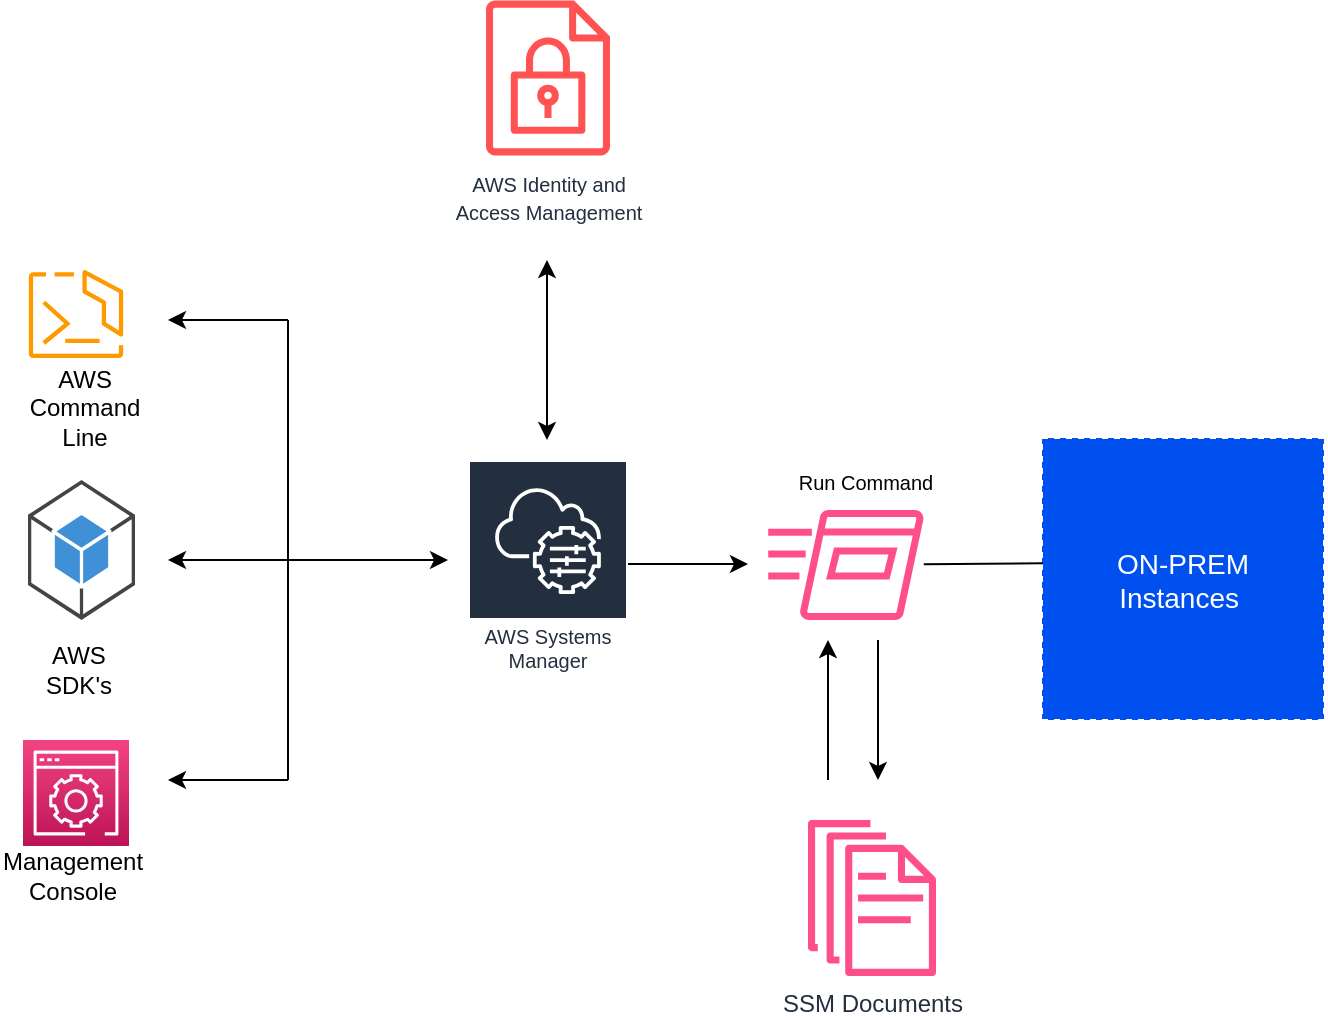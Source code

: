 <mxfile version="15.6.8" type="device"><diagram id="t6BcwoU_aDNwMnqREYDx" name="Page-1"><mxGraphModel dx="1038" dy="571" grid="1" gridSize="10" guides="1" tooltips="1" connect="1" arrows="1" fold="1" page="1" pageScale="1" pageWidth="850" pageHeight="1100" math="0" shadow="0"><root><mxCell id="0"/><mxCell id="1" parent="0"/><mxCell id="cVMWDKePhIqmaGVWYCj1-1" value="" style="endArrow=none;html=1;rounded=0;" parent="1" edge="1"><mxGeometry width="50" height="50" relative="1" as="geometry"><mxPoint x="200" y="360" as="sourcePoint"/><mxPoint x="200" y="240" as="targetPoint"/></mxGeometry></mxCell><mxCell id="cVMWDKePhIqmaGVWYCj1-2" value="" style="endArrow=classic;html=1;rounded=0;" parent="1" edge="1"><mxGeometry width="50" height="50" relative="1" as="geometry"><mxPoint x="200" y="240" as="sourcePoint"/><mxPoint x="140" y="240" as="targetPoint"/></mxGeometry></mxCell><mxCell id="cVMWDKePhIqmaGVWYCj1-3" value="" style="endArrow=classic;html=1;rounded=0;" parent="1" edge="1"><mxGeometry width="50" height="50" relative="1" as="geometry"><mxPoint x="200" y="360" as="sourcePoint"/><mxPoint x="140" y="360" as="targetPoint"/></mxGeometry></mxCell><mxCell id="cVMWDKePhIqmaGVWYCj1-4" value="" style="endArrow=none;html=1;rounded=0;" parent="1" edge="1"><mxGeometry width="50" height="50" relative="1" as="geometry"><mxPoint x="200" y="470" as="sourcePoint"/><mxPoint x="200" y="350" as="targetPoint"/></mxGeometry></mxCell><mxCell id="cVMWDKePhIqmaGVWYCj1-5" value="" style="endArrow=classic;html=1;rounded=0;" parent="1" edge="1"><mxGeometry width="50" height="50" relative="1" as="geometry"><mxPoint x="200" y="470" as="sourcePoint"/><mxPoint x="140" y="470" as="targetPoint"/></mxGeometry></mxCell><mxCell id="cVMWDKePhIqmaGVWYCj1-6" value="" style="sketch=0;outlineConnect=0;fontColor=#232F3E;gradientColor=none;fillColor=#FF9900;strokeColor=none;dashed=0;verticalLabelPosition=bottom;verticalAlign=top;align=center;html=1;fontSize=12;fontStyle=0;aspect=fixed;pointerEvents=1;shape=mxgraph.aws4.ecs_copilot_cli;" parent="1" vertex="1"><mxGeometry x="70" y="215" width="48" height="44" as="geometry"/></mxCell><mxCell id="cVMWDKePhIqmaGVWYCj1-7" value="" style="outlineConnect=0;dashed=0;verticalLabelPosition=bottom;verticalAlign=top;align=center;html=1;shape=mxgraph.aws3.android;fillColor=#4090D7;gradientColor=none;" parent="1" vertex="1"><mxGeometry x="70" y="320" width="53.5" height="70" as="geometry"/></mxCell><mxCell id="cVMWDKePhIqmaGVWYCj1-8" value="" style="sketch=0;points=[[0,0,0],[0.25,0,0],[0.5,0,0],[0.75,0,0],[1,0,0],[0,1,0],[0.25,1,0],[0.5,1,0],[0.75,1,0],[1,1,0],[0,0.25,0],[0,0.5,0],[0,0.75,0],[1,0.25,0],[1,0.5,0],[1,0.75,0]];points=[[0,0,0],[0.25,0,0],[0.5,0,0],[0.75,0,0],[1,0,0],[0,1,0],[0.25,1,0],[0.5,1,0],[0.75,1,0],[1,1,0],[0,0.25,0],[0,0.5,0],[0,0.75,0],[1,0.25,0],[1,0.5,0],[1,0.75,0]];outlineConnect=0;fontColor=#232F3E;gradientColor=#F34482;gradientDirection=north;fillColor=#BC1356;strokeColor=#ffffff;dashed=0;verticalLabelPosition=bottom;verticalAlign=top;align=center;html=1;fontSize=12;fontStyle=0;aspect=fixed;shape=mxgraph.aws4.resourceIcon;resIcon=mxgraph.aws4.management_console;" parent="1" vertex="1"><mxGeometry x="67.5" y="450" width="53" height="53" as="geometry"/></mxCell><mxCell id="cVMWDKePhIqmaGVWYCj1-9" value="" style="endArrow=classic;html=1;rounded=0;" parent="1" edge="1"><mxGeometry width="50" height="50" relative="1" as="geometry"><mxPoint x="200" y="360" as="sourcePoint"/><mxPoint x="280" y="360" as="targetPoint"/></mxGeometry></mxCell><mxCell id="cVMWDKePhIqmaGVWYCj1-10" value="&lt;span style=&quot;font-weight: normal&quot;&gt;AWS Systems Manager&lt;/span&gt;" style="sketch=0;outlineConnect=0;fontColor=#232F3E;gradientColor=none;strokeColor=#ffffff;fillColor=#232F3E;dashed=0;verticalLabelPosition=middle;verticalAlign=bottom;align=center;html=1;whiteSpace=wrap;fontSize=10;fontStyle=1;spacing=3;shape=mxgraph.aws4.productIcon;prIcon=mxgraph.aws4.systems_manager;" parent="1" vertex="1"><mxGeometry x="290" y="310" width="80" height="110" as="geometry"/></mxCell><mxCell id="cVMWDKePhIqmaGVWYCj1-11" value="" style="sketch=0;outlineConnect=0;fontColor=#232F3E;gradientColor=none;fillColor=#FF4F8B;strokeColor=none;dashed=0;verticalLabelPosition=bottom;verticalAlign=top;align=center;html=1;fontSize=12;fontStyle=0;aspect=fixed;pointerEvents=1;shape=mxgraph.aws4.run_command;" parent="1" vertex="1"><mxGeometry x="440" y="335" width="78" height="55" as="geometry"/></mxCell><mxCell id="cVMWDKePhIqmaGVWYCj1-12" value="" style="endArrow=classic;html=1;rounded=0;" parent="1" edge="1"><mxGeometry width="50" height="50" relative="1" as="geometry"><mxPoint x="370" y="362" as="sourcePoint"/><mxPoint x="430" y="362" as="targetPoint"/></mxGeometry></mxCell><mxCell id="cVMWDKePhIqmaGVWYCj1-13" value="" style="endArrow=classic;html=1;rounded=0;" parent="1" edge="1"><mxGeometry width="50" height="50" relative="1" as="geometry"><mxPoint x="470" y="470" as="sourcePoint"/><mxPoint x="470" y="400" as="targetPoint"/></mxGeometry></mxCell><mxCell id="cVMWDKePhIqmaGVWYCj1-14" value="" style="endArrow=classic;html=1;rounded=0;" parent="1" edge="1"><mxGeometry width="50" height="50" relative="1" as="geometry"><mxPoint x="495" y="400" as="sourcePoint"/><mxPoint x="495" y="470" as="targetPoint"/></mxGeometry></mxCell><mxCell id="cVMWDKePhIqmaGVWYCj1-15" value="SSM Documents" style="sketch=0;outlineConnect=0;fontColor=#232F3E;gradientColor=none;fillColor=#FF4F8B;strokeColor=none;dashed=0;verticalLabelPosition=bottom;verticalAlign=top;align=center;html=1;fontSize=12;fontStyle=0;aspect=fixed;pointerEvents=1;shape=mxgraph.aws4.documents;" parent="1" vertex="1"><mxGeometry x="460" y="490" width="64" height="78" as="geometry"/></mxCell><mxCell id="cVMWDKePhIqmaGVWYCj1-16" value="&lt;font style=&quot;font-size: 10px&quot;&gt;AWS Identity and &lt;br&gt;Access Management&lt;/font&gt;" style="sketch=0;outlineConnect=0;fontColor=#232F3E;gradientColor=none;fillColor=#FF5252;strokeColor=none;dashed=0;verticalLabelPosition=bottom;verticalAlign=top;align=center;html=1;fontSize=12;fontStyle=0;aspect=fixed;pointerEvents=1;shape=mxgraph.aws4.encrypted_data;" parent="1" vertex="1"><mxGeometry x="299" y="80" width="62" height="78" as="geometry"/></mxCell><mxCell id="cVMWDKePhIqmaGVWYCj1-17" value="" style="endArrow=classic;startArrow=classic;html=1;rounded=0;" parent="1" edge="1"><mxGeometry width="50" height="50" relative="1" as="geometry"><mxPoint x="329.5" y="300" as="sourcePoint"/><mxPoint x="329.5" y="210" as="targetPoint"/></mxGeometry></mxCell><mxCell id="cVMWDKePhIqmaGVWYCj1-18" value="&lt;font style=&quot;font-size: 10px&quot;&gt;Run Command&lt;/font&gt;" style="text;html=1;strokeColor=none;fillColor=none;align=center;verticalAlign=middle;whiteSpace=wrap;rounded=0;" parent="1" vertex="1"><mxGeometry x="440" y="306" width="98" height="30" as="geometry"/></mxCell><mxCell id="cVMWDKePhIqmaGVWYCj1-19" value="&lt;font style=&quot;font-size: 14px&quot;&gt;ON-PREM &lt;br&gt;Instances&amp;nbsp;&lt;/font&gt;" style="whiteSpace=wrap;html=1;aspect=fixed;fontSize=10;fillColor=#0050ef;fontColor=#ffffff;strokeColor=#FFFFFF;dashed=1;" parent="1" vertex="1"><mxGeometry x="577" y="299" width="141" height="141" as="geometry"/></mxCell><mxCell id="cVMWDKePhIqmaGVWYCj1-20" value="" style="endArrow=none;html=1;rounded=0;fontSize=10;entryX=0.003;entryY=0.444;entryDx=0;entryDy=0;entryPerimeter=0;" parent="1" source="cVMWDKePhIqmaGVWYCj1-11" target="cVMWDKePhIqmaGVWYCj1-19" edge="1"><mxGeometry width="50" height="50" relative="1" as="geometry"><mxPoint x="470" y="420" as="sourcePoint"/><mxPoint x="520" y="370" as="targetPoint"/></mxGeometry></mxCell><mxCell id="qFSWfi_PZzltOPkgD-UN-2" value="Management Console" style="text;html=1;strokeColor=none;fillColor=none;align=center;verticalAlign=middle;whiteSpace=wrap;rounded=0;" vertex="1" parent="1"><mxGeometry x="63.5" y="503" width="56.5" height="30" as="geometry"/></mxCell><mxCell id="qFSWfi_PZzltOPkgD-UN-3" value="AWS Command Line" style="text;html=1;strokeColor=none;fillColor=none;align=center;verticalAlign=middle;whiteSpace=wrap;rounded=0;" vertex="1" parent="1"><mxGeometry x="70" y="269" width="56.5" height="30" as="geometry"/></mxCell><mxCell id="qFSWfi_PZzltOPkgD-UN-4" value="AWS SDK's" style="text;html=1;strokeColor=none;fillColor=none;align=center;verticalAlign=middle;whiteSpace=wrap;rounded=0;" vertex="1" parent="1"><mxGeometry x="67" y="400" width="56.5" height="30" as="geometry"/></mxCell></root></mxGraphModel></diagram></mxfile>